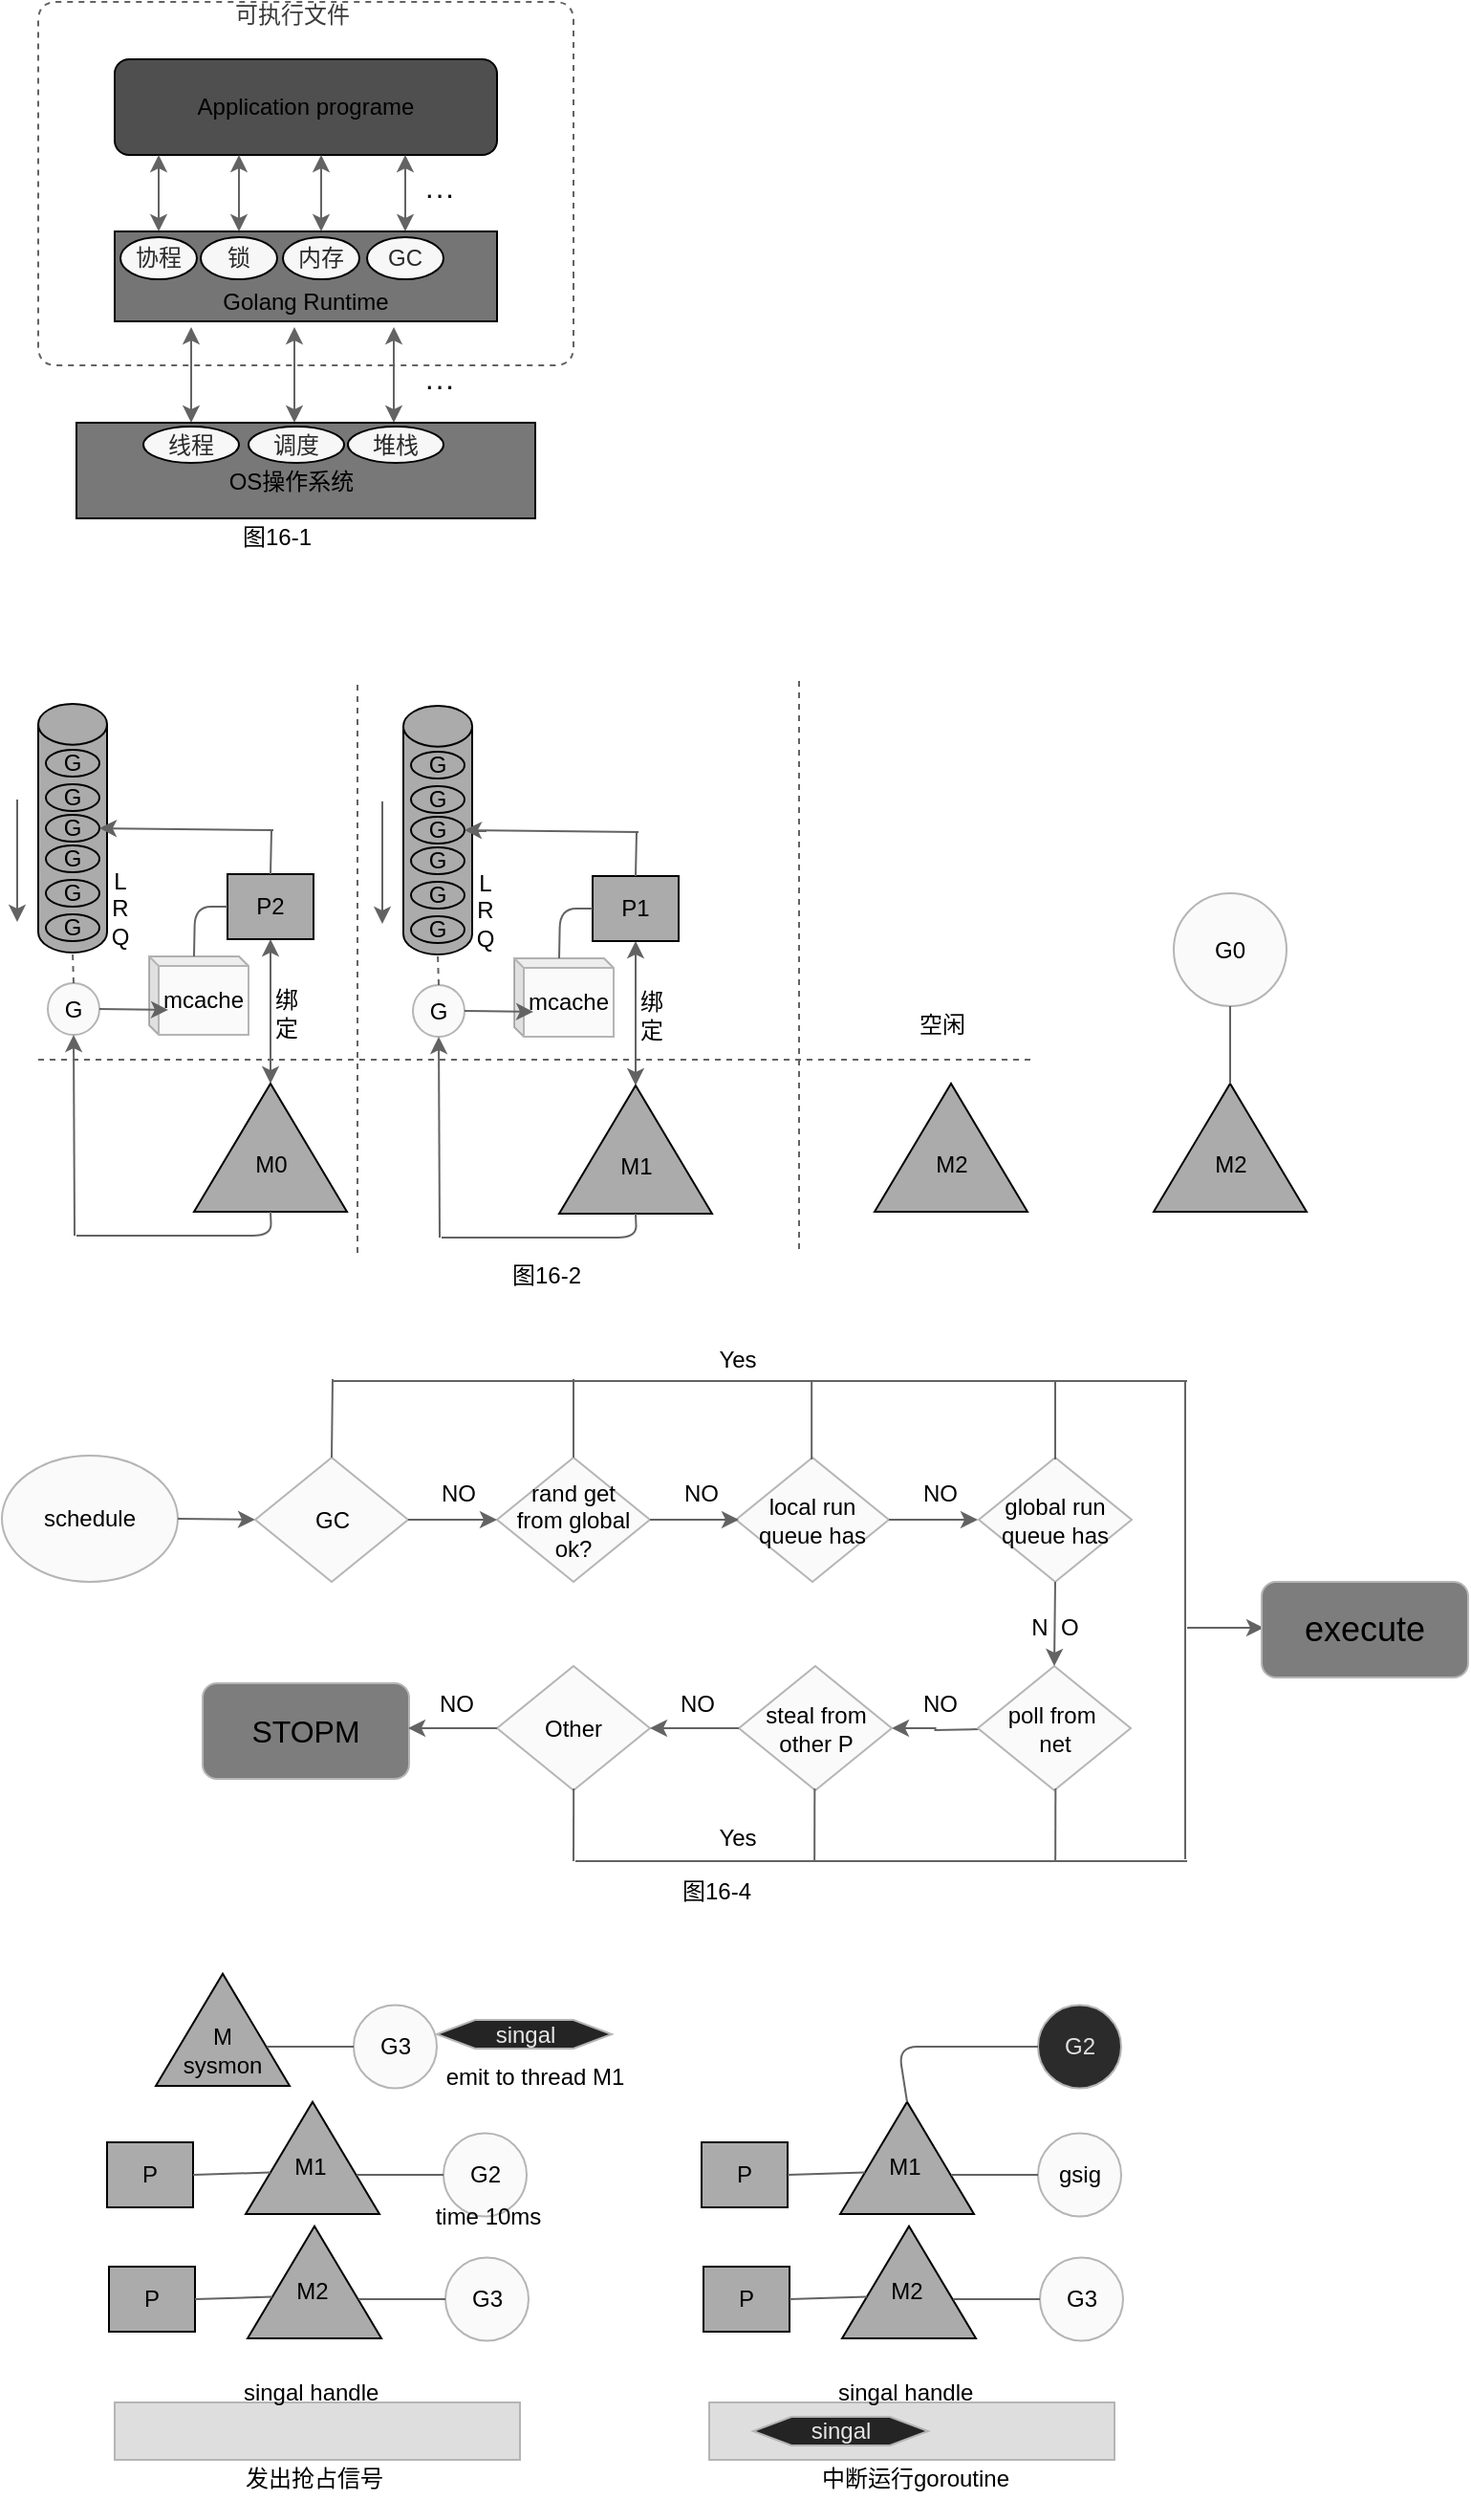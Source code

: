<mxfile>
    <diagram id="t6Q-FjoEMkA1XPzdJnsS" name="Page-1">
        <mxGraphModel dx="1145" dy="658" grid="1" gridSize="10" guides="1" tooltips="1" connect="1" arrows="1" fold="1" page="1" pageScale="1" pageWidth="827" pageHeight="1169" background="#ffffff" math="0" shadow="0">
            <root>
                <mxCell id="0"/>
                <mxCell id="1" parent="0"/>
                <mxCell id="3" value="Application programe" style="rounded=1;whiteSpace=wrap;html=1;fillColor=#4F4F4F;" vertex="1" parent="1">
                    <mxGeometry x="80" y="80" width="200" height="50" as="geometry"/>
                </mxCell>
                <mxCell id="5" value="" style="rounded=0;whiteSpace=wrap;html=1;fillColor=#757575;" vertex="1" parent="1">
                    <mxGeometry x="80" y="170" width="200" height="47" as="geometry"/>
                </mxCell>
                <mxCell id="6" value="" style="rounded=0;whiteSpace=wrap;html=1;fillColor=#787878;" vertex="1" parent="1">
                    <mxGeometry x="60" y="270" width="240" height="50" as="geometry"/>
                </mxCell>
                <mxCell id="7" value="OS操作系统" style="text;html=1;strokeColor=none;fillColor=none;align=center;verticalAlign=middle;whiteSpace=wrap;rounded=0;" vertex="1" parent="1">
                    <mxGeometry x="130" y="291" width="85" height="20" as="geometry"/>
                </mxCell>
                <mxCell id="9" value="" style="endArrow=classic;startArrow=classic;html=1;strokeColor=#636363;" edge="1" parent="1">
                    <mxGeometry width="50" height="50" relative="1" as="geometry">
                        <mxPoint x="103" y="170" as="sourcePoint"/>
                        <mxPoint x="103" y="130" as="targetPoint"/>
                    </mxGeometry>
                </mxCell>
                <mxCell id="10" value="" style="endArrow=none;dashed=1;html=1;strokeColor=#636363;" edge="1" parent="1">
                    <mxGeometry width="50" height="50" relative="1" as="geometry">
                        <mxPoint x="320" y="200" as="sourcePoint"/>
                        <mxPoint x="320" y="190" as="targetPoint"/>
                        <Array as="points">
                            <mxPoint x="320" y="50"/>
                            <mxPoint x="40" y="50"/>
                            <mxPoint x="40" y="240"/>
                            <mxPoint x="320" y="240"/>
                        </Array>
                    </mxGeometry>
                </mxCell>
                <mxCell id="11" value="" style="endArrow=classic;startArrow=classic;html=1;strokeColor=#636363;exitX=0.5;exitY=0;exitDx=0;exitDy=0;" edge="1" parent="1">
                    <mxGeometry width="50" height="50" relative="1" as="geometry">
                        <mxPoint x="120" y="270" as="sourcePoint"/>
                        <mxPoint x="120" y="220" as="targetPoint"/>
                    </mxGeometry>
                </mxCell>
                <mxCell id="14" value="&lt;font color=&quot;#3b3b3b&quot;&gt;可执行文件&lt;/font&gt;" style="text;html=1;strokeColor=none;fillColor=none;align=center;verticalAlign=middle;whiteSpace=wrap;rounded=0;" vertex="1" parent="1">
                    <mxGeometry x="132.5" y="50" width="80" height="13" as="geometry"/>
                </mxCell>
                <mxCell id="18" value="" style="endArrow=classic;startArrow=classic;html=1;strokeColor=#636363;exitX=0.5;exitY=0;exitDx=0;exitDy=0;" edge="1" parent="1">
                    <mxGeometry width="50" height="50" relative="1" as="geometry">
                        <mxPoint x="174" y="270" as="sourcePoint"/>
                        <mxPoint x="174" y="220" as="targetPoint"/>
                    </mxGeometry>
                </mxCell>
                <mxCell id="20" value="&lt;font color=&quot;#2b2b2b&quot;&gt;线程&lt;/font&gt;" style="ellipse;whiteSpace=wrap;html=1;fillColor=#F7F7F7;" vertex="1" parent="1">
                    <mxGeometry x="95" y="272" width="50" height="19" as="geometry"/>
                </mxCell>
                <mxCell id="21" value="&lt;font color=&quot;#2b2b2b&quot;&gt;调度&lt;/font&gt;" style="ellipse;whiteSpace=wrap;html=1;fillColor=#F7F7F7;" vertex="1" parent="1">
                    <mxGeometry x="150" y="272" width="50" height="19" as="geometry"/>
                </mxCell>
                <mxCell id="22" value="" style="endArrow=classic;startArrow=classic;html=1;strokeColor=#636363;exitX=0.5;exitY=0;exitDx=0;exitDy=0;" edge="1" parent="1">
                    <mxGeometry width="50" height="50" relative="1" as="geometry">
                        <mxPoint x="226" y="270" as="sourcePoint"/>
                        <mxPoint x="226" y="220" as="targetPoint"/>
                    </mxGeometry>
                </mxCell>
                <mxCell id="23" value="&lt;font color=&quot;#2b2b2b&quot;&gt;堆栈&lt;/font&gt;" style="ellipse;whiteSpace=wrap;html=1;fillColor=#F7F7F7;" vertex="1" parent="1">
                    <mxGeometry x="202" y="272" width="50" height="19" as="geometry"/>
                </mxCell>
                <mxCell id="24" value="&lt;font color=&quot;#121212&quot; style=&quot;font-size: 16px&quot;&gt;···&lt;/font&gt;" style="text;html=1;strokeColor=none;fillColor=none;align=center;verticalAlign=middle;whiteSpace=wrap;rounded=0;" vertex="1" parent="1">
                    <mxGeometry x="230" y="240" width="40" height="20" as="geometry"/>
                </mxCell>
                <mxCell id="26" value="Golang Runtime" style="text;html=1;strokeColor=none;fillColor=none;align=center;verticalAlign=middle;whiteSpace=wrap;rounded=0;" vertex="1" parent="1">
                    <mxGeometry x="125" y="197" width="110" height="20" as="geometry"/>
                </mxCell>
                <mxCell id="27" value="&lt;font color=&quot;#2b2b2b&quot;&gt;协程&lt;/font&gt;" style="ellipse;whiteSpace=wrap;html=1;fillColor=#F7F7F7;" vertex="1" parent="1">
                    <mxGeometry x="83" y="173" width="40" height="22" as="geometry"/>
                </mxCell>
                <mxCell id="28" value="" style="endArrow=classic;startArrow=classic;html=1;strokeColor=#636363;" edge="1" parent="1">
                    <mxGeometry width="50" height="50" relative="1" as="geometry">
                        <mxPoint x="145" y="170" as="sourcePoint"/>
                        <mxPoint x="145" y="130" as="targetPoint"/>
                    </mxGeometry>
                </mxCell>
                <mxCell id="29" value="&lt;font color=&quot;#2b2b2b&quot;&gt;锁&lt;/font&gt;" style="ellipse;whiteSpace=wrap;html=1;fillColor=#F7F7F7;" vertex="1" parent="1">
                    <mxGeometry x="125" y="173" width="40" height="22" as="geometry"/>
                </mxCell>
                <mxCell id="30" value="" style="endArrow=classic;startArrow=classic;html=1;strokeColor=#636363;" edge="1" parent="1">
                    <mxGeometry width="50" height="50" relative="1" as="geometry">
                        <mxPoint x="188" y="170" as="sourcePoint"/>
                        <mxPoint x="188" y="130" as="targetPoint"/>
                    </mxGeometry>
                </mxCell>
                <mxCell id="31" value="&lt;font color=&quot;#2b2b2b&quot;&gt;内存&lt;/font&gt;" style="ellipse;whiteSpace=wrap;html=1;fillColor=#F7F7F7;" vertex="1" parent="1">
                    <mxGeometry x="168" y="173" width="40" height="22" as="geometry"/>
                </mxCell>
                <mxCell id="32" value="" style="endArrow=classic;startArrow=classic;html=1;strokeColor=#636363;" edge="1" parent="1">
                    <mxGeometry width="50" height="50" relative="1" as="geometry">
                        <mxPoint x="232" y="170" as="sourcePoint"/>
                        <mxPoint x="232" y="130" as="targetPoint"/>
                    </mxGeometry>
                </mxCell>
                <mxCell id="33" value="&lt;font color=&quot;#2b2b2b&quot;&gt;GC&lt;/font&gt;" style="ellipse;whiteSpace=wrap;html=1;fillColor=#F7F7F7;" vertex="1" parent="1">
                    <mxGeometry x="212" y="173" width="40" height="22" as="geometry"/>
                </mxCell>
                <mxCell id="34" value="&lt;font color=&quot;#121212&quot; style=&quot;font-size: 16px&quot;&gt;···&lt;/font&gt;" style="text;html=1;strokeColor=none;fillColor=none;align=center;verticalAlign=middle;whiteSpace=wrap;rounded=0;" vertex="1" parent="1">
                    <mxGeometry x="230" y="140" width="40" height="20" as="geometry"/>
                </mxCell>
                <mxCell id="35" value="&lt;font color=&quot;#000000&quot;&gt;图16-1&lt;/font&gt;" style="text;html=1;strokeColor=none;fillColor=none;align=center;verticalAlign=middle;whiteSpace=wrap;rounded=0;" vertex="1" parent="1">
                    <mxGeometry x="145" y="320" width="40" height="20" as="geometry"/>
                </mxCell>
                <mxCell id="36" value="" style="triangle;whiteSpace=wrap;html=1;rotation=-90;fillColor=#ABABAB;" vertex="1" parent="1">
                    <mxGeometry x="128" y="609" width="67" height="80" as="geometry"/>
                </mxCell>
                <mxCell id="37" value="&lt;font color=&quot;#000000&quot;&gt;M0&lt;/font&gt;" style="text;html=1;strokeColor=none;fillColor=none;align=center;verticalAlign=middle;whiteSpace=wrap;rounded=0;" vertex="1" parent="1">
                    <mxGeometry x="141.5" y="648" width="40" height="20" as="geometry"/>
                </mxCell>
                <mxCell id="38" value="" style="endArrow=none;dashed=1;html=1;strokeColor=#636363;" edge="1" parent="1">
                    <mxGeometry width="50" height="50" relative="1" as="geometry">
                        <mxPoint x="40" y="603" as="sourcePoint"/>
                        <mxPoint x="559" y="603" as="targetPoint"/>
                    </mxGeometry>
                </mxCell>
                <mxCell id="39" value="&lt;font color=&quot;#000000&quot;&gt;P2&lt;/font&gt;" style="rounded=0;whiteSpace=wrap;html=1;fillColor=#ABABAB;" vertex="1" parent="1">
                    <mxGeometry x="139" y="506" width="45" height="34" as="geometry"/>
                </mxCell>
                <mxCell id="40" value="" style="shape=cylinder3;whiteSpace=wrap;html=1;boundedLbl=1;backgroundOutline=1;size=10.667;fillColor=#ABABAB;" vertex="1" parent="1">
                    <mxGeometry x="40" y="417" width="36" height="130" as="geometry"/>
                </mxCell>
                <mxCell id="41" value="&lt;font color=&quot;#000000&quot;&gt;L&lt;br&gt;R&lt;br&gt;Q&lt;/font&gt;" style="text;html=1;strokeColor=none;fillColor=none;align=center;verticalAlign=middle;whiteSpace=wrap;rounded=0;" vertex="1" parent="1">
                    <mxGeometry x="71" y="503" width="24" height="41" as="geometry"/>
                </mxCell>
                <mxCell id="42" value="&lt;font color=&quot;#000000&quot;&gt;G&lt;/font&gt;" style="ellipse;whiteSpace=wrap;html=1;fillColor=#ABABAB;" vertex="1" parent="1">
                    <mxGeometry x="44" y="459" width="28" height="14" as="geometry"/>
                </mxCell>
                <mxCell id="43" value="&lt;font color=&quot;#000000&quot;&gt;G&lt;/font&gt;" style="ellipse;whiteSpace=wrap;html=1;fillColor=#ABABAB;" vertex="1" parent="1">
                    <mxGeometry x="44" y="441" width="28" height="14" as="geometry"/>
                </mxCell>
                <mxCell id="45" value="&lt;font color=&quot;#000000&quot;&gt;G&lt;/font&gt;" style="ellipse;whiteSpace=wrap;html=1;fillColor=#ABABAB;" vertex="1" parent="1">
                    <mxGeometry x="44" y="475" width="28" height="14" as="geometry"/>
                </mxCell>
                <mxCell id="46" value="&lt;font color=&quot;#000000&quot;&gt;G&lt;/font&gt;" style="ellipse;whiteSpace=wrap;html=1;fillColor=#ABABAB;" vertex="1" parent="1">
                    <mxGeometry x="44" y="491" width="28" height="14" as="geometry"/>
                </mxCell>
                <mxCell id="47" value="&lt;font color=&quot;#000000&quot;&gt;G&lt;/font&gt;" style="ellipse;whiteSpace=wrap;html=1;fillColor=#ABABAB;" vertex="1" parent="1">
                    <mxGeometry x="44" y="509" width="28" height="14" as="geometry"/>
                </mxCell>
                <mxCell id="48" value="&lt;font color=&quot;#000000&quot;&gt;G&lt;/font&gt;" style="ellipse;whiteSpace=wrap;html=1;fillColor=#ABABAB;" vertex="1" parent="1">
                    <mxGeometry x="44" y="527" width="28" height="14" as="geometry"/>
                </mxCell>
                <mxCell id="50" value="" style="endArrow=classic;startArrow=classic;html=1;strokeColor=#636363;exitX=1;exitY=0.5;exitDx=0;exitDy=0;entryX=0.5;entryY=1;entryDx=0;entryDy=0;" edge="1" parent="1" source="36" target="39">
                    <mxGeometry width="50" height="50" relative="1" as="geometry">
                        <mxPoint x="415" y="517" as="sourcePoint"/>
                        <mxPoint x="465" y="467" as="targetPoint"/>
                    </mxGeometry>
                </mxCell>
                <mxCell id="51" value="&lt;font color=&quot;#000000&quot;&gt;绑&lt;br&gt;定&lt;/font&gt;" style="text;html=1;strokeColor=none;fillColor=none;align=center;verticalAlign=middle;whiteSpace=wrap;rounded=0;" vertex="1" parent="1">
                    <mxGeometry x="150" y="558" width="40" height="41" as="geometry"/>
                </mxCell>
                <mxCell id="54" value="" style="endArrow=none;html=1;strokeColor=#636363;exitX=0.5;exitY=0;exitDx=0;exitDy=0;" edge="1" parent="1" source="39">
                    <mxGeometry width="50" height="50" relative="1" as="geometry">
                        <mxPoint x="415" y="524" as="sourcePoint"/>
                        <mxPoint x="162" y="483" as="targetPoint"/>
                    </mxGeometry>
                </mxCell>
                <mxCell id="55" value="" style="endArrow=classic;html=1;strokeColor=#636363;" edge="1" parent="1">
                    <mxGeometry width="50" height="50" relative="1" as="geometry">
                        <mxPoint x="163" y="483" as="sourcePoint"/>
                        <mxPoint x="72" y="482" as="targetPoint"/>
                    </mxGeometry>
                </mxCell>
                <mxCell id="56" value="&lt;font color=&quot;#000000&quot;&gt;G&lt;/font&gt;" style="ellipse;whiteSpace=wrap;html=1;aspect=fixed;fillColor=#FAFAFA;strokeColor=#B5B5B5;" vertex="1" parent="1">
                    <mxGeometry x="45" y="563" width="27" height="27" as="geometry"/>
                </mxCell>
                <mxCell id="58" value="" style="endArrow=none;html=1;strokeColor=#636363;exitX=0;exitY=0.5;exitDx=0;exitDy=0;" edge="1" parent="1" source="36">
                    <mxGeometry width="50" height="50" relative="1" as="geometry">
                        <mxPoint x="415" y="524" as="sourcePoint"/>
                        <mxPoint x="60" y="695" as="targetPoint"/>
                        <Array as="points">
                            <mxPoint x="162" y="695"/>
                        </Array>
                    </mxGeometry>
                </mxCell>
                <mxCell id="59" value="" style="endArrow=classic;html=1;strokeColor=#636363;entryX=0.5;entryY=1;entryDx=0;entryDy=0;" edge="1" parent="1" target="56">
                    <mxGeometry width="50" height="50" relative="1" as="geometry">
                        <mxPoint x="59" y="695" as="sourcePoint"/>
                        <mxPoint x="421" y="474" as="targetPoint"/>
                    </mxGeometry>
                </mxCell>
                <mxCell id="60" value="" style="endArrow=classic;html=1;strokeColor=#636363;" edge="1" parent="1">
                    <mxGeometry width="50" height="50" relative="1" as="geometry">
                        <mxPoint x="29" y="467" as="sourcePoint"/>
                        <mxPoint x="29" y="531" as="targetPoint"/>
                    </mxGeometry>
                </mxCell>
                <mxCell id="63" value="" style="endArrow=none;dashed=1;html=1;strokeColor=#636363;exitX=0.5;exitY=0;exitDx=0;exitDy=0;entryX=0.5;entryY=1;entryDx=0;entryDy=0;entryPerimeter=0;" edge="1" parent="1" source="56" target="40">
                    <mxGeometry width="50" height="50" relative="1" as="geometry">
                        <mxPoint x="371" y="524" as="sourcePoint"/>
                        <mxPoint x="421" y="474" as="targetPoint"/>
                    </mxGeometry>
                </mxCell>
                <mxCell id="64" value="&lt;font color=&quot;#000000&quot;&gt;mcache&lt;/font&gt;" style="shape=cube;whiteSpace=wrap;html=1;boundedLbl=1;backgroundOutline=1;darkOpacity=0.05;darkOpacity2=0.1;strokeColor=#B5B5B5;fillColor=#FAFAFA;size=5;" vertex="1" parent="1">
                    <mxGeometry x="98" y="549" width="52" height="41" as="geometry"/>
                </mxCell>
                <mxCell id="65" value="" style="endArrow=none;html=1;strokeColor=#636363;exitX=0;exitY=0.5;exitDx=0;exitDy=0;entryX=0;entryY=0;entryDx=23.5;entryDy=0;entryPerimeter=0;" edge="1" parent="1" source="39" target="64">
                    <mxGeometry width="50" height="50" relative="1" as="geometry">
                        <mxPoint x="370" y="524" as="sourcePoint"/>
                        <mxPoint x="420" y="474" as="targetPoint"/>
                        <Array as="points">
                            <mxPoint x="122" y="523"/>
                        </Array>
                    </mxGeometry>
                </mxCell>
                <mxCell id="66" value="" style="endArrow=classic;html=1;strokeColor=#636363;exitX=1;exitY=0.5;exitDx=0;exitDy=0;" edge="1" parent="1" source="56">
                    <mxGeometry width="50" height="50" relative="1" as="geometry">
                        <mxPoint x="370" y="524" as="sourcePoint"/>
                        <mxPoint x="108" y="577" as="targetPoint"/>
                    </mxGeometry>
                </mxCell>
                <mxCell id="91" value="" style="triangle;whiteSpace=wrap;html=1;rotation=-90;fillColor=#ABABAB;" vertex="1" parent="1">
                    <mxGeometry x="319" y="610" width="67" height="80" as="geometry"/>
                </mxCell>
                <mxCell id="92" value="&lt;font color=&quot;#000000&quot;&gt;M1&lt;/font&gt;" style="text;html=1;strokeColor=none;fillColor=none;align=center;verticalAlign=middle;whiteSpace=wrap;rounded=0;" vertex="1" parent="1">
                    <mxGeometry x="332.5" y="649" width="40" height="20" as="geometry"/>
                </mxCell>
                <mxCell id="93" value="&lt;font color=&quot;#000000&quot;&gt;P1&lt;/font&gt;" style="rounded=0;whiteSpace=wrap;html=1;fillColor=#ABABAB;" vertex="1" parent="1">
                    <mxGeometry x="330" y="507" width="45" height="34" as="geometry"/>
                </mxCell>
                <mxCell id="94" value="" style="shape=cylinder3;whiteSpace=wrap;html=1;boundedLbl=1;backgroundOutline=1;size=10.667;fillColor=#ABABAB;" vertex="1" parent="1">
                    <mxGeometry x="231" y="418" width="36" height="130" as="geometry"/>
                </mxCell>
                <mxCell id="95" value="&lt;font color=&quot;#000000&quot;&gt;L&lt;br&gt;R&lt;br&gt;Q&lt;/font&gt;" style="text;html=1;strokeColor=none;fillColor=none;align=center;verticalAlign=middle;whiteSpace=wrap;rounded=0;" vertex="1" parent="1">
                    <mxGeometry x="262" y="504" width="24" height="41" as="geometry"/>
                </mxCell>
                <mxCell id="96" value="&lt;font color=&quot;#000000&quot;&gt;G&lt;/font&gt;" style="ellipse;whiteSpace=wrap;html=1;fillColor=#ABABAB;" vertex="1" parent="1">
                    <mxGeometry x="235" y="460" width="28" height="14" as="geometry"/>
                </mxCell>
                <mxCell id="97" value="&lt;font color=&quot;#000000&quot;&gt;G&lt;/font&gt;" style="ellipse;whiteSpace=wrap;html=1;fillColor=#ABABAB;" vertex="1" parent="1">
                    <mxGeometry x="235" y="442" width="28" height="14" as="geometry"/>
                </mxCell>
                <mxCell id="98" value="&lt;font color=&quot;#000000&quot;&gt;G&lt;/font&gt;" style="ellipse;whiteSpace=wrap;html=1;fillColor=#ABABAB;" vertex="1" parent="1">
                    <mxGeometry x="235" y="476" width="28" height="14" as="geometry"/>
                </mxCell>
                <mxCell id="99" value="&lt;font color=&quot;#000000&quot;&gt;G&lt;/font&gt;" style="ellipse;whiteSpace=wrap;html=1;fillColor=#ABABAB;" vertex="1" parent="1">
                    <mxGeometry x="235" y="492" width="28" height="14" as="geometry"/>
                </mxCell>
                <mxCell id="100" value="&lt;font color=&quot;#000000&quot;&gt;G&lt;/font&gt;" style="ellipse;whiteSpace=wrap;html=1;fillColor=#ABABAB;" vertex="1" parent="1">
                    <mxGeometry x="235" y="510" width="28" height="14" as="geometry"/>
                </mxCell>
                <mxCell id="101" value="&lt;font color=&quot;#000000&quot;&gt;G&lt;/font&gt;" style="ellipse;whiteSpace=wrap;html=1;fillColor=#ABABAB;" vertex="1" parent="1">
                    <mxGeometry x="235" y="528" width="28" height="14" as="geometry"/>
                </mxCell>
                <mxCell id="102" value="" style="endArrow=classic;startArrow=classic;html=1;strokeColor=#636363;exitX=1;exitY=0.5;exitDx=0;exitDy=0;entryX=0.5;entryY=1;entryDx=0;entryDy=0;" edge="1" parent="1" source="91" target="93">
                    <mxGeometry width="50" height="50" relative="1" as="geometry">
                        <mxPoint x="606" y="518" as="sourcePoint"/>
                        <mxPoint x="656" y="468" as="targetPoint"/>
                    </mxGeometry>
                </mxCell>
                <mxCell id="103" value="&lt;font color=&quot;#000000&quot;&gt;绑&lt;br&gt;定&lt;/font&gt;" style="text;html=1;strokeColor=none;fillColor=none;align=center;verticalAlign=middle;whiteSpace=wrap;rounded=0;" vertex="1" parent="1">
                    <mxGeometry x="341" y="559" width="40" height="41" as="geometry"/>
                </mxCell>
                <mxCell id="104" value="" style="endArrow=none;html=1;strokeColor=#636363;exitX=0.5;exitY=0;exitDx=0;exitDy=0;" edge="1" parent="1" source="93">
                    <mxGeometry width="50" height="50" relative="1" as="geometry">
                        <mxPoint x="606" y="525" as="sourcePoint"/>
                        <mxPoint x="353" y="484" as="targetPoint"/>
                    </mxGeometry>
                </mxCell>
                <mxCell id="105" value="" style="endArrow=classic;html=1;strokeColor=#636363;" edge="1" parent="1">
                    <mxGeometry width="50" height="50" relative="1" as="geometry">
                        <mxPoint x="354" y="484" as="sourcePoint"/>
                        <mxPoint x="263" y="483" as="targetPoint"/>
                    </mxGeometry>
                </mxCell>
                <mxCell id="106" value="&lt;font color=&quot;#000000&quot;&gt;G&lt;/font&gt;" style="ellipse;whiteSpace=wrap;html=1;aspect=fixed;fillColor=#FAFAFA;strokeColor=#B5B5B5;" vertex="1" parent="1">
                    <mxGeometry x="236" y="564" width="27" height="27" as="geometry"/>
                </mxCell>
                <mxCell id="107" value="" style="endArrow=none;html=1;strokeColor=#636363;exitX=0;exitY=0.5;exitDx=0;exitDy=0;" edge="1" parent="1" source="91">
                    <mxGeometry width="50" height="50" relative="1" as="geometry">
                        <mxPoint x="606" y="525" as="sourcePoint"/>
                        <mxPoint x="251" y="696" as="targetPoint"/>
                        <Array as="points">
                            <mxPoint x="353" y="696"/>
                        </Array>
                    </mxGeometry>
                </mxCell>
                <mxCell id="108" value="" style="endArrow=classic;html=1;strokeColor=#636363;entryX=0.5;entryY=1;entryDx=0;entryDy=0;" edge="1" parent="1" target="106">
                    <mxGeometry width="50" height="50" relative="1" as="geometry">
                        <mxPoint x="250" y="696" as="sourcePoint"/>
                        <mxPoint x="612" y="475" as="targetPoint"/>
                    </mxGeometry>
                </mxCell>
                <mxCell id="109" value="" style="endArrow=classic;html=1;strokeColor=#636363;" edge="1" parent="1">
                    <mxGeometry width="50" height="50" relative="1" as="geometry">
                        <mxPoint x="220" y="468" as="sourcePoint"/>
                        <mxPoint x="220" y="532" as="targetPoint"/>
                    </mxGeometry>
                </mxCell>
                <mxCell id="110" value="" style="endArrow=none;dashed=1;html=1;strokeColor=#636363;exitX=0.5;exitY=0;exitDx=0;exitDy=0;entryX=0.5;entryY=1;entryDx=0;entryDy=0;entryPerimeter=0;" edge="1" parent="1" source="106" target="94">
                    <mxGeometry width="50" height="50" relative="1" as="geometry">
                        <mxPoint x="562" y="525" as="sourcePoint"/>
                        <mxPoint x="612" y="475" as="targetPoint"/>
                    </mxGeometry>
                </mxCell>
                <mxCell id="111" value="&lt;font color=&quot;#000000&quot;&gt;mcache&lt;/font&gt;" style="shape=cube;whiteSpace=wrap;html=1;boundedLbl=1;backgroundOutline=1;darkOpacity=0.05;darkOpacity2=0.1;strokeColor=#B5B5B5;fillColor=#FAFAFA;size=5;" vertex="1" parent="1">
                    <mxGeometry x="289" y="550" width="52" height="41" as="geometry"/>
                </mxCell>
                <mxCell id="112" value="" style="endArrow=none;html=1;strokeColor=#636363;exitX=0;exitY=0.5;exitDx=0;exitDy=0;entryX=0;entryY=0;entryDx=23.5;entryDy=0;entryPerimeter=0;" edge="1" parent="1" source="93" target="111">
                    <mxGeometry width="50" height="50" relative="1" as="geometry">
                        <mxPoint x="561" y="525" as="sourcePoint"/>
                        <mxPoint x="611" y="475" as="targetPoint"/>
                        <Array as="points">
                            <mxPoint x="313" y="524"/>
                        </Array>
                    </mxGeometry>
                </mxCell>
                <mxCell id="113" value="" style="endArrow=classic;html=1;strokeColor=#636363;exitX=1;exitY=0.5;exitDx=0;exitDy=0;" edge="1" parent="1" source="106">
                    <mxGeometry width="50" height="50" relative="1" as="geometry">
                        <mxPoint x="561" y="525" as="sourcePoint"/>
                        <mxPoint x="299" y="578" as="targetPoint"/>
                    </mxGeometry>
                </mxCell>
                <mxCell id="115" value="" style="endArrow=none;dashed=1;html=1;strokeColor=#636363;" edge="1" parent="1">
                    <mxGeometry width="50" height="50" relative="1" as="geometry">
                        <mxPoint x="207" y="704" as="sourcePoint"/>
                        <mxPoint x="207" y="406" as="targetPoint"/>
                    </mxGeometry>
                </mxCell>
                <mxCell id="117" value="" style="triangle;whiteSpace=wrap;html=1;rotation=-90;fillColor=#ABABAB;" vertex="1" parent="1">
                    <mxGeometry x="484" y="609" width="67" height="80" as="geometry"/>
                </mxCell>
                <mxCell id="118" value="&lt;font color=&quot;#000000&quot;&gt;M2&lt;/font&gt;" style="text;html=1;strokeColor=none;fillColor=none;align=center;verticalAlign=middle;whiteSpace=wrap;rounded=0;" vertex="1" parent="1">
                    <mxGeometry x="497.5" y="648" width="40" height="20" as="geometry"/>
                </mxCell>
                <mxCell id="119" value="&lt;font color=&quot;#000000&quot;&gt;空闲&lt;/font&gt;" style="text;html=1;strokeColor=none;fillColor=none;align=center;verticalAlign=middle;whiteSpace=wrap;rounded=0;" vertex="1" parent="1">
                    <mxGeometry x="493" y="575" width="40" height="20" as="geometry"/>
                </mxCell>
                <mxCell id="120" value="&lt;font color=&quot;#000000&quot;&gt;图16-2&lt;/font&gt;" style="text;html=1;strokeColor=none;fillColor=none;align=center;verticalAlign=middle;whiteSpace=wrap;rounded=0;" vertex="1" parent="1">
                    <mxGeometry x="286" y="706" width="40" height="20" as="geometry"/>
                </mxCell>
                <mxCell id="121" value="" style="endArrow=none;dashed=1;html=1;strokeColor=#636363;" edge="1" parent="1">
                    <mxGeometry width="50" height="50" relative="1" as="geometry">
                        <mxPoint x="438" y="702" as="sourcePoint"/>
                        <mxPoint x="438" y="404" as="targetPoint"/>
                    </mxGeometry>
                </mxCell>
                <mxCell id="122" value="&lt;font color=&quot;#000000&quot;&gt;schedule&lt;/font&gt;" style="ellipse;whiteSpace=wrap;html=1;strokeColor=#B5B5B5;fillColor=#FAFAFA;" vertex="1" parent="1">
                    <mxGeometry x="21" y="810" width="92" height="66" as="geometry"/>
                </mxCell>
                <mxCell id="123" value="" style="endArrow=classic;html=1;strokeColor=#636363;exitX=1;exitY=0.5;exitDx=0;exitDy=0;entryX=0;entryY=0.5;entryDx=0;entryDy=0;" edge="1" parent="1" source="122" target="124">
                    <mxGeometry width="50" height="50" relative="1" as="geometry">
                        <mxPoint x="331" y="774" as="sourcePoint"/>
                        <mxPoint x="381" y="724" as="targetPoint"/>
                    </mxGeometry>
                </mxCell>
                <mxCell id="124" value="&lt;font color=&quot;#000000&quot;&gt;GC&lt;/font&gt;" style="rhombus;whiteSpace=wrap;html=1;strokeColor=#B5B5B5;fillColor=#FAFAFA;" vertex="1" parent="1">
                    <mxGeometry x="153.5" y="811" width="80" height="65" as="geometry"/>
                </mxCell>
                <mxCell id="125" value="&lt;font color=&quot;#000000&quot;&gt;rand get&lt;br&gt;from global&lt;br&gt;ok?&lt;br&gt;&lt;/font&gt;" style="rhombus;whiteSpace=wrap;html=1;strokeColor=#B5B5B5;fillColor=#FAFAFA;" vertex="1" parent="1">
                    <mxGeometry x="280" y="811" width="80" height="65" as="geometry"/>
                </mxCell>
                <mxCell id="126" value="" style="endArrow=classic;html=1;strokeColor=#636363;exitX=1;exitY=0.5;exitDx=0;exitDy=0;" edge="1" parent="1" source="124" target="125">
                    <mxGeometry width="50" height="50" relative="1" as="geometry">
                        <mxPoint x="331" y="774" as="sourcePoint"/>
                        <mxPoint x="381" y="724" as="targetPoint"/>
                    </mxGeometry>
                </mxCell>
                <mxCell id="128" value="&lt;font color=&quot;#000000&quot;&gt;NO&lt;/font&gt;" style="text;html=1;strokeColor=none;fillColor=none;align=center;verticalAlign=middle;whiteSpace=wrap;rounded=0;" vertex="1" parent="1">
                    <mxGeometry x="240" y="820" width="40" height="20" as="geometry"/>
                </mxCell>
                <mxCell id="129" value="&lt;font color=&quot;#000000&quot;&gt;local run queue has&lt;br&gt;&lt;/font&gt;" style="rhombus;whiteSpace=wrap;html=1;strokeColor=#B5B5B5;fillColor=#FAFAFA;" vertex="1" parent="1">
                    <mxGeometry x="405" y="811" width="80" height="65" as="geometry"/>
                </mxCell>
                <mxCell id="130" value="" style="endArrow=classic;html=1;strokeColor=#636363;exitX=1;exitY=0.5;exitDx=0;exitDy=0;" edge="1" parent="1">
                    <mxGeometry width="50" height="50" relative="1" as="geometry">
                        <mxPoint x="360" y="843.5" as="sourcePoint"/>
                        <mxPoint x="406.5" y="843.5" as="targetPoint"/>
                    </mxGeometry>
                </mxCell>
                <mxCell id="131" value="&lt;font color=&quot;#000000&quot;&gt;NO&lt;/font&gt;" style="text;html=1;strokeColor=none;fillColor=none;align=center;verticalAlign=middle;whiteSpace=wrap;rounded=0;" vertex="1" parent="1">
                    <mxGeometry x="366.5" y="820" width="40" height="20" as="geometry"/>
                </mxCell>
                <mxCell id="132" value="&lt;font color=&quot;#000000&quot;&gt;global run&lt;br&gt;queue has&lt;br&gt;&lt;/font&gt;" style="rhombus;whiteSpace=wrap;html=1;strokeColor=#B5B5B5;fillColor=#FAFAFA;" vertex="1" parent="1">
                    <mxGeometry x="532" y="811" width="80" height="65" as="geometry"/>
                </mxCell>
                <mxCell id="133" value="" style="endArrow=classic;html=1;strokeColor=#636363;exitX=1;exitY=0.5;exitDx=0;exitDy=0;" edge="1" parent="1">
                    <mxGeometry width="50" height="50" relative="1" as="geometry">
                        <mxPoint x="485" y="843.5" as="sourcePoint"/>
                        <mxPoint x="531.5" y="843.5" as="targetPoint"/>
                    </mxGeometry>
                </mxCell>
                <mxCell id="134" value="&lt;font color=&quot;#000000&quot;&gt;NO&lt;/font&gt;" style="text;html=1;strokeColor=none;fillColor=none;align=center;verticalAlign=middle;whiteSpace=wrap;rounded=0;" vertex="1" parent="1">
                    <mxGeometry x="491.5" y="820" width="40" height="20" as="geometry"/>
                </mxCell>
                <mxCell id="139" value="" style="edgeStyle=orthogonalEdgeStyle;rounded=0;orthogonalLoop=1;jettySize=auto;html=1;strokeColor=#636363;" edge="1" parent="1" target="137">
                    <mxGeometry relative="1" as="geometry">
                        <mxPoint x="532" y="953" as="sourcePoint"/>
                    </mxGeometry>
                </mxCell>
                <mxCell id="135" value="&lt;font color=&quot;#000000&quot;&gt;poll from&amp;nbsp;&lt;br&gt;net&lt;br&gt;&lt;/font&gt;" style="rhombus;whiteSpace=wrap;html=1;strokeColor=#B5B5B5;fillColor=#FAFAFA;" vertex="1" parent="1">
                    <mxGeometry x="531.5" y="920" width="80" height="65" as="geometry"/>
                </mxCell>
                <mxCell id="136" value="" style="endArrow=classic;html=1;strokeColor=#636363;exitX=0.5;exitY=1;exitDx=0;exitDy=0;entryX=0.5;entryY=0;entryDx=0;entryDy=0;" edge="1" parent="1" source="132" target="135">
                    <mxGeometry width="50" height="50" relative="1" as="geometry">
                        <mxPoint x="331" y="770" as="sourcePoint"/>
                        <mxPoint x="381" y="720" as="targetPoint"/>
                    </mxGeometry>
                </mxCell>
                <mxCell id="137" value="&lt;font color=&quot;#000000&quot;&gt;steal from&lt;br&gt;other P&lt;br&gt;&lt;/font&gt;" style="rhombus;whiteSpace=wrap;html=1;strokeColor=#B5B5B5;fillColor=#FAFAFA;" vertex="1" parent="1">
                    <mxGeometry x="406.5" y="920" width="80" height="65" as="geometry"/>
                </mxCell>
                <mxCell id="140" value="&lt;font color=&quot;#000000&quot;&gt;N&amp;nbsp; O&lt;/font&gt;" style="text;html=1;strokeColor=none;fillColor=none;align=center;verticalAlign=middle;whiteSpace=wrap;rounded=0;" vertex="1" parent="1">
                    <mxGeometry x="551.5" y="890" width="40" height="20" as="geometry"/>
                </mxCell>
                <mxCell id="141" value="&lt;font color=&quot;#000000&quot;&gt;NO&lt;/font&gt;" style="text;html=1;strokeColor=none;fillColor=none;align=center;verticalAlign=middle;whiteSpace=wrap;rounded=0;" vertex="1" parent="1">
                    <mxGeometry x="491.5" y="930" width="40" height="20" as="geometry"/>
                </mxCell>
                <mxCell id="142" value="&lt;font color=&quot;#000000&quot;&gt;Other&lt;br&gt;&lt;/font&gt;" style="rhombus;whiteSpace=wrap;html=1;strokeColor=#B5B5B5;fillColor=#FAFAFA;" vertex="1" parent="1">
                    <mxGeometry x="280" y="920" width="80" height="65" as="geometry"/>
                </mxCell>
                <mxCell id="149" value="" style="endArrow=classic;html=1;strokeColor=#636363;exitX=0;exitY=0.5;exitDx=0;exitDy=0;entryX=1;entryY=0.5;entryDx=0;entryDy=0;" edge="1" parent="1" source="137" target="142">
                    <mxGeometry width="50" height="50" relative="1" as="geometry">
                        <mxPoint x="331" y="770" as="sourcePoint"/>
                        <mxPoint x="381" y="720" as="targetPoint"/>
                    </mxGeometry>
                </mxCell>
                <mxCell id="150" value="&lt;font color=&quot;#000000&quot;&gt;NO&lt;/font&gt;" style="text;html=1;strokeColor=none;fillColor=none;align=center;verticalAlign=middle;whiteSpace=wrap;rounded=0;" vertex="1" parent="1">
                    <mxGeometry x="365" y="930" width="40" height="20" as="geometry"/>
                </mxCell>
                <mxCell id="151" value="&lt;font style=&quot;font-size: 16px&quot;&gt;STOPM&lt;/font&gt;" style="rounded=1;whiteSpace=wrap;html=1;strokeColor=#B5B5B5;fillColor=#7D7D7D;" vertex="1" parent="1">
                    <mxGeometry x="126" y="929" width="108" height="50" as="geometry"/>
                </mxCell>
                <mxCell id="152" value="" style="endArrow=classic;html=1;strokeColor=#636363;exitX=0;exitY=0.5;exitDx=0;exitDy=0;entryX=1;entryY=0.5;entryDx=0;entryDy=0;" edge="1" parent="1">
                    <mxGeometry width="50" height="50" relative="1" as="geometry">
                        <mxPoint x="280" y="952.5" as="sourcePoint"/>
                        <mxPoint x="233.5" y="952.5" as="targetPoint"/>
                    </mxGeometry>
                </mxCell>
                <mxCell id="153" value="&lt;font color=&quot;#000000&quot;&gt;NO&lt;/font&gt;" style="text;html=1;strokeColor=none;fillColor=none;align=center;verticalAlign=middle;whiteSpace=wrap;rounded=0;" vertex="1" parent="1">
                    <mxGeometry x="238.5" y="930" width="40" height="20" as="geometry"/>
                </mxCell>
                <mxCell id="155" value="" style="endArrow=none;html=1;strokeColor=#636363;exitX=0.5;exitY=0;exitDx=0;exitDy=0;" edge="1" parent="1" source="124">
                    <mxGeometry width="50" height="50" relative="1" as="geometry">
                        <mxPoint x="331" y="770" as="sourcePoint"/>
                        <mxPoint x="194" y="770" as="targetPoint"/>
                    </mxGeometry>
                </mxCell>
                <mxCell id="156" value="" style="endArrow=none;html=1;strokeColor=#636363;" edge="1" parent="1">
                    <mxGeometry width="50" height="50" relative="1" as="geometry">
                        <mxPoint x="194" y="771" as="sourcePoint"/>
                        <mxPoint x="641" y="771" as="targetPoint"/>
                    </mxGeometry>
                </mxCell>
                <mxCell id="158" value="" style="endArrow=none;html=1;strokeColor=#636363;" edge="1" parent="1">
                    <mxGeometry width="50" height="50" relative="1" as="geometry">
                        <mxPoint x="320" y="1022" as="sourcePoint"/>
                        <mxPoint x="320.08" y="984" as="targetPoint"/>
                    </mxGeometry>
                </mxCell>
                <mxCell id="159" value="" style="endArrow=none;html=1;strokeColor=#636363;" edge="1" parent="1">
                    <mxGeometry width="50" height="50" relative="1" as="geometry">
                        <mxPoint x="321" y="1022" as="sourcePoint"/>
                        <mxPoint x="641" y="1022" as="targetPoint"/>
                    </mxGeometry>
                </mxCell>
                <mxCell id="160" value="" style="endArrow=none;html=1;strokeColor=#636363;" edge="1" parent="1">
                    <mxGeometry width="50" height="50" relative="1" as="geometry">
                        <mxPoint x="446.08" y="1022" as="sourcePoint"/>
                        <mxPoint x="446.16" y="984" as="targetPoint"/>
                    </mxGeometry>
                </mxCell>
                <mxCell id="161" value="" style="endArrow=none;html=1;strokeColor=#636363;" edge="1" parent="1">
                    <mxGeometry width="50" height="50" relative="1" as="geometry">
                        <mxPoint x="572.08" y="1022" as="sourcePoint"/>
                        <mxPoint x="572.16" y="984" as="targetPoint"/>
                    </mxGeometry>
                </mxCell>
                <mxCell id="162" value="" style="endArrow=none;html=1;strokeColor=#636363;" edge="1" parent="1">
                    <mxGeometry width="50" height="50" relative="1" as="geometry">
                        <mxPoint x="640" y="771" as="sourcePoint"/>
                        <mxPoint x="640" y="1021" as="targetPoint"/>
                    </mxGeometry>
                </mxCell>
                <mxCell id="163" value="" style="endArrow=classic;html=1;strokeColor=#636363;" edge="1" parent="1">
                    <mxGeometry width="50" height="50" relative="1" as="geometry">
                        <mxPoint x="641" y="900" as="sourcePoint"/>
                        <mxPoint x="681" y="900" as="targetPoint"/>
                    </mxGeometry>
                </mxCell>
                <mxCell id="164" value="&lt;font style=&quot;font-size: 18px&quot;&gt;execute&lt;/font&gt;" style="rounded=1;whiteSpace=wrap;html=1;strokeColor=#B5B5B5;fillColor=#7D7D7D;" vertex="1" parent="1">
                    <mxGeometry x="680" y="876" width="108" height="50" as="geometry"/>
                </mxCell>
                <mxCell id="165" value="&lt;font color=&quot;#000000&quot;&gt;Yes&lt;/font&gt;" style="text;html=1;strokeColor=none;fillColor=none;align=center;verticalAlign=middle;whiteSpace=wrap;rounded=0;" vertex="1" parent="1">
                    <mxGeometry x="386" y="750" width="40" height="20" as="geometry"/>
                </mxCell>
                <mxCell id="166" value="&lt;font color=&quot;#000000&quot;&gt;Yes&lt;/font&gt;" style="text;html=1;strokeColor=none;fillColor=none;align=center;verticalAlign=middle;whiteSpace=wrap;rounded=0;" vertex="1" parent="1">
                    <mxGeometry x="386" y="1000" width="40" height="20" as="geometry"/>
                </mxCell>
                <mxCell id="167" value="&lt;font color=&quot;#000000&quot;&gt;图16-4&lt;/font&gt;" style="text;html=1;strokeColor=none;fillColor=none;align=center;verticalAlign=middle;whiteSpace=wrap;rounded=0;" vertex="1" parent="1">
                    <mxGeometry x="375" y="1028" width="40" height="20" as="geometry"/>
                </mxCell>
                <mxCell id="169" value="" style="endArrow=none;html=1;strokeColor=#636363;exitX=0.5;exitY=0;exitDx=0;exitDy=0;" edge="1" parent="1" source="125">
                    <mxGeometry width="50" height="50" relative="1" as="geometry">
                        <mxPoint x="319.58" y="811" as="sourcePoint"/>
                        <mxPoint x="320" y="770" as="targetPoint"/>
                    </mxGeometry>
                </mxCell>
                <mxCell id="170" value="" style="endArrow=none;html=1;strokeColor=#636363;exitX=0.5;exitY=0;exitDx=0;exitDy=0;" edge="1" parent="1">
                    <mxGeometry width="50" height="50" relative="1" as="geometry">
                        <mxPoint x="444.58" y="812" as="sourcePoint"/>
                        <mxPoint x="444.58" y="771" as="targetPoint"/>
                    </mxGeometry>
                </mxCell>
                <mxCell id="171" value="" style="endArrow=none;html=1;strokeColor=#636363;exitX=0.5;exitY=0;exitDx=0;exitDy=0;" edge="1" parent="1">
                    <mxGeometry width="50" height="50" relative="1" as="geometry">
                        <mxPoint x="572.0" y="812" as="sourcePoint"/>
                        <mxPoint x="572.0" y="771" as="targetPoint"/>
                    </mxGeometry>
                </mxCell>
                <mxCell id="175" value="" style="triangle;whiteSpace=wrap;html=1;rotation=-90;fillColor=#ABABAB;" vertex="1" parent="1">
                    <mxGeometry x="630" y="609" width="67" height="80" as="geometry"/>
                </mxCell>
                <mxCell id="176" value="&lt;font color=&quot;#000000&quot;&gt;M2&lt;/font&gt;" style="text;html=1;strokeColor=none;fillColor=none;align=center;verticalAlign=middle;whiteSpace=wrap;rounded=0;" vertex="1" parent="1">
                    <mxGeometry x="643.5" y="648" width="40" height="20" as="geometry"/>
                </mxCell>
                <mxCell id="177" value="&lt;font color=&quot;#000000&quot;&gt;G0&lt;/font&gt;" style="ellipse;whiteSpace=wrap;html=1;aspect=fixed;fillColor=#FAFAFA;strokeColor=#B5B5B5;" vertex="1" parent="1">
                    <mxGeometry x="634" y="516" width="59" height="59" as="geometry"/>
                </mxCell>
                <mxCell id="178" value="" style="endArrow=none;html=1;strokeColor=#636363;exitX=1;exitY=0.5;exitDx=0;exitDy=0;" edge="1" parent="1" source="175" target="177">
                    <mxGeometry width="50" height="50" relative="1" as="geometry">
                        <mxPoint x="370" y="470" as="sourcePoint"/>
                        <mxPoint x="420" y="420" as="targetPoint"/>
                    </mxGeometry>
                </mxCell>
                <mxCell id="183" value="" style="triangle;whiteSpace=wrap;html=1;rotation=-90;fillColor=#ABABAB;" vertex="1" parent="1">
                    <mxGeometry x="154.19" y="1142.19" width="58.63" height="70" as="geometry"/>
                </mxCell>
                <mxCell id="184" value="&lt;font color=&quot;#000000&quot;&gt;M1&lt;/font&gt;" style="text;html=1;strokeColor=none;fillColor=none;align=center;verticalAlign=middle;whiteSpace=wrap;rounded=0;" vertex="1" parent="1">
                    <mxGeometry x="164" y="1172" width="36.5" height="20" as="geometry"/>
                </mxCell>
                <mxCell id="185" value="&lt;font color=&quot;#000000&quot;&gt;P&lt;/font&gt;" style="rounded=0;whiteSpace=wrap;html=1;fillColor=#ABABAB;" vertex="1" parent="1">
                    <mxGeometry x="76" y="1169" width="45" height="34" as="geometry"/>
                </mxCell>
                <mxCell id="186" value="&lt;font color=&quot;#000000&quot;&gt;G2&lt;/font&gt;" style="ellipse;whiteSpace=wrap;html=1;aspect=fixed;fillColor=#FAFAFA;strokeColor=#B5B5B5;" vertex="1" parent="1">
                    <mxGeometry x="252" y="1164.25" width="43.5" height="43.5" as="geometry"/>
                </mxCell>
                <mxCell id="187" value="" style="endArrow=none;html=1;strokeColor=#636363;exitX=1;exitY=0.5;exitDx=0;exitDy=0;entryX=0.371;entryY=0.185;entryDx=0;entryDy=0;entryPerimeter=0;" edge="1" parent="1" source="185" target="183">
                    <mxGeometry width="50" height="50" relative="1" as="geometry">
                        <mxPoint x="370" y="1107" as="sourcePoint"/>
                        <mxPoint x="420" y="1057" as="targetPoint"/>
                    </mxGeometry>
                </mxCell>
                <mxCell id="188" value="" style="endArrow=none;html=1;strokeColor=#636363;exitX=1;exitY=0.5;exitDx=0;exitDy=0;" edge="1" parent="1">
                    <mxGeometry width="50" height="50" relative="1" as="geometry">
                        <mxPoint x="206.5" y="1186.0" as="sourcePoint"/>
                        <mxPoint x="252" y="1186" as="targetPoint"/>
                    </mxGeometry>
                </mxCell>
                <mxCell id="189" value="" style="rounded=0;whiteSpace=wrap;html=1;strokeColor=#B5B5B5;fillColor=#DEDEDE;" vertex="1" parent="1">
                    <mxGeometry x="80" y="1305" width="212" height="30" as="geometry"/>
                </mxCell>
                <mxCell id="190" value="&lt;font color=&quot;#000000&quot;&gt;singal handle&amp;nbsp;&lt;/font&gt;" style="text;html=1;strokeColor=none;fillColor=none;align=center;verticalAlign=middle;whiteSpace=wrap;rounded=0;" vertex="1" parent="1">
                    <mxGeometry x="139" y="1290" width="91" height="20" as="geometry"/>
                </mxCell>
                <mxCell id="191" value="" style="triangle;whiteSpace=wrap;html=1;rotation=-90;fillColor=#ABABAB;" vertex="1" parent="1">
                    <mxGeometry x="155.19" y="1207.19" width="58.63" height="70" as="geometry"/>
                </mxCell>
                <mxCell id="192" value="&lt;font color=&quot;#000000&quot;&gt;M2&lt;/font&gt;" style="text;html=1;strokeColor=none;fillColor=none;align=center;verticalAlign=middle;whiteSpace=wrap;rounded=0;" vertex="1" parent="1">
                    <mxGeometry x="165" y="1237" width="36.5" height="20" as="geometry"/>
                </mxCell>
                <mxCell id="193" value="&lt;font color=&quot;#000000&quot;&gt;P&lt;/font&gt;" style="rounded=0;whiteSpace=wrap;html=1;fillColor=#ABABAB;" vertex="1" parent="1">
                    <mxGeometry x="77" y="1234" width="45" height="34" as="geometry"/>
                </mxCell>
                <mxCell id="194" value="&lt;font color=&quot;#000000&quot;&gt;G3&lt;/font&gt;" style="ellipse;whiteSpace=wrap;html=1;aspect=fixed;fillColor=#FAFAFA;strokeColor=#B5B5B5;" vertex="1" parent="1">
                    <mxGeometry x="253" y="1229.25" width="43.5" height="43.5" as="geometry"/>
                </mxCell>
                <mxCell id="195" value="" style="endArrow=none;html=1;strokeColor=#636363;exitX=1;exitY=0.5;exitDx=0;exitDy=0;entryX=0.371;entryY=0.185;entryDx=0;entryDy=0;entryPerimeter=0;" edge="1" parent="1" source="193" target="191">
                    <mxGeometry width="50" height="50" relative="1" as="geometry">
                        <mxPoint x="371" y="1172" as="sourcePoint"/>
                        <mxPoint x="421" y="1122" as="targetPoint"/>
                    </mxGeometry>
                </mxCell>
                <mxCell id="196" value="" style="endArrow=none;html=1;strokeColor=#636363;exitX=1;exitY=0.5;exitDx=0;exitDy=0;" edge="1" parent="1">
                    <mxGeometry width="50" height="50" relative="1" as="geometry">
                        <mxPoint x="207.5" y="1251.0" as="sourcePoint"/>
                        <mxPoint x="253" y="1251.0" as="targetPoint"/>
                    </mxGeometry>
                </mxCell>
                <mxCell id="197" value="" style="triangle;whiteSpace=wrap;html=1;rotation=-90;fillColor=#ABABAB;" vertex="1" parent="1">
                    <mxGeometry x="107.19" y="1075.19" width="58.63" height="70" as="geometry"/>
                </mxCell>
                <mxCell id="198" value="&lt;font color=&quot;#000000&quot;&gt;M&lt;br&gt;sysmon&lt;br&gt;&lt;/font&gt;" style="text;html=1;strokeColor=none;fillColor=none;align=center;verticalAlign=middle;whiteSpace=wrap;rounded=0;" vertex="1" parent="1">
                    <mxGeometry x="118" y="1111" width="36.5" height="20" as="geometry"/>
                </mxCell>
                <mxCell id="199" value="&lt;font color=&quot;#000000&quot;&gt;G3&lt;/font&gt;" style="ellipse;whiteSpace=wrap;html=1;aspect=fixed;fillColor=#FAFAFA;strokeColor=#B5B5B5;" vertex="1" parent="1">
                    <mxGeometry x="205" y="1097.25" width="43.5" height="43.5" as="geometry"/>
                </mxCell>
                <mxCell id="200" value="" style="endArrow=none;html=1;strokeColor=#636363;exitX=1;exitY=0.5;exitDx=0;exitDy=0;" edge="1" parent="1">
                    <mxGeometry width="50" height="50" relative="1" as="geometry">
                        <mxPoint x="159.5" y="1119.0" as="sourcePoint"/>
                        <mxPoint x="205" y="1119.0" as="targetPoint"/>
                    </mxGeometry>
                </mxCell>
                <mxCell id="201" value="&lt;font color=&quot;#e6e6e6&quot;&gt;singal&lt;/font&gt;" style="shape=hexagon;perimeter=hexagonPerimeter2;whiteSpace=wrap;html=1;fixedSize=1;strokeColor=#B5B5B5;size=20;fillColor=#242424;" vertex="1" parent="1">
                    <mxGeometry x="248.5" y="1105" width="91.5" height="15" as="geometry"/>
                </mxCell>
                <mxCell id="202" value="&lt;font color=&quot;#000000&quot;&gt;emit to thread M1&lt;/font&gt;" style="text;html=1;strokeColor=none;fillColor=none;align=center;verticalAlign=middle;whiteSpace=wrap;rounded=0;" vertex="1" parent="1">
                    <mxGeometry x="248.5" y="1125.19" width="101.5" height="20" as="geometry"/>
                </mxCell>
                <mxCell id="203" value="&lt;font color=&quot;#000000&quot;&gt;发出抢占信号&lt;/font&gt;" style="text;html=1;strokeColor=none;fillColor=none;align=center;verticalAlign=middle;whiteSpace=wrap;rounded=0;" vertex="1" parent="1">
                    <mxGeometry x="139" y="1335" width="91" height="20" as="geometry"/>
                </mxCell>
                <mxCell id="204" value="&lt;font color=&quot;#000000&quot;&gt;time 10ms&lt;/font&gt;" style="text;html=1;strokeColor=none;fillColor=none;align=center;verticalAlign=middle;whiteSpace=wrap;rounded=0;" vertex="1" parent="1">
                    <mxGeometry x="230" y="1198" width="91" height="20" as="geometry"/>
                </mxCell>
                <mxCell id="205" value="" style="triangle;whiteSpace=wrap;html=1;rotation=-90;fillColor=#ABABAB;" vertex="1" parent="1">
                    <mxGeometry x="465.19" y="1142.19" width="58.63" height="70" as="geometry"/>
                </mxCell>
                <mxCell id="206" value="&lt;font color=&quot;#000000&quot;&gt;M1&lt;/font&gt;" style="text;html=1;strokeColor=none;fillColor=none;align=center;verticalAlign=middle;whiteSpace=wrap;rounded=0;" vertex="1" parent="1">
                    <mxGeometry x="475" y="1172" width="36.5" height="20" as="geometry"/>
                </mxCell>
                <mxCell id="207" value="&lt;font color=&quot;#000000&quot;&gt;P&lt;/font&gt;" style="rounded=0;whiteSpace=wrap;html=1;fillColor=#ABABAB;" vertex="1" parent="1">
                    <mxGeometry x="387" y="1169" width="45" height="34" as="geometry"/>
                </mxCell>
                <mxCell id="208" value="&lt;font color=&quot;#000000&quot;&gt;gsig&lt;/font&gt;" style="ellipse;whiteSpace=wrap;html=1;aspect=fixed;fillColor=#FAFAFA;strokeColor=#B5B5B5;" vertex="1" parent="1">
                    <mxGeometry x="563" y="1164.25" width="43.5" height="43.5" as="geometry"/>
                </mxCell>
                <mxCell id="209" value="" style="endArrow=none;html=1;strokeColor=#636363;exitX=1;exitY=0.5;exitDx=0;exitDy=0;entryX=0.371;entryY=0.185;entryDx=0;entryDy=0;entryPerimeter=0;" edge="1" parent="1" source="207" target="205">
                    <mxGeometry width="50" height="50" relative="1" as="geometry">
                        <mxPoint x="681" y="1107" as="sourcePoint"/>
                        <mxPoint x="731" y="1057" as="targetPoint"/>
                    </mxGeometry>
                </mxCell>
                <mxCell id="210" value="" style="endArrow=none;html=1;strokeColor=#636363;exitX=1;exitY=0.5;exitDx=0;exitDy=0;" edge="1" parent="1">
                    <mxGeometry width="50" height="50" relative="1" as="geometry">
                        <mxPoint x="517.5" y="1186.0" as="sourcePoint"/>
                        <mxPoint x="563" y="1186.0" as="targetPoint"/>
                    </mxGeometry>
                </mxCell>
                <mxCell id="211" value="" style="rounded=0;whiteSpace=wrap;html=1;strokeColor=#B5B5B5;fillColor=#DEDEDE;" vertex="1" parent="1">
                    <mxGeometry x="391" y="1305" width="212" height="30" as="geometry"/>
                </mxCell>
                <mxCell id="212" value="&lt;font color=&quot;#000000&quot;&gt;singal handle&amp;nbsp;&lt;/font&gt;" style="text;html=1;strokeColor=none;fillColor=none;align=center;verticalAlign=middle;whiteSpace=wrap;rounded=0;" vertex="1" parent="1">
                    <mxGeometry x="450" y="1290" width="91" height="20" as="geometry"/>
                </mxCell>
                <mxCell id="213" value="" style="triangle;whiteSpace=wrap;html=1;rotation=-90;fillColor=#ABABAB;" vertex="1" parent="1">
                    <mxGeometry x="466.19" y="1207.19" width="58.63" height="70" as="geometry"/>
                </mxCell>
                <mxCell id="214" value="&lt;font color=&quot;#000000&quot;&gt;M2&lt;/font&gt;" style="text;html=1;strokeColor=none;fillColor=none;align=center;verticalAlign=middle;whiteSpace=wrap;rounded=0;" vertex="1" parent="1">
                    <mxGeometry x="476" y="1237" width="36.5" height="20" as="geometry"/>
                </mxCell>
                <mxCell id="215" value="&lt;font color=&quot;#000000&quot;&gt;P&lt;/font&gt;" style="rounded=0;whiteSpace=wrap;html=1;fillColor=#ABABAB;" vertex="1" parent="1">
                    <mxGeometry x="388" y="1234" width="45" height="34" as="geometry"/>
                </mxCell>
                <mxCell id="216" value="&lt;font color=&quot;#000000&quot;&gt;G3&lt;/font&gt;" style="ellipse;whiteSpace=wrap;html=1;aspect=fixed;fillColor=#FAFAFA;strokeColor=#B5B5B5;" vertex="1" parent="1">
                    <mxGeometry x="564" y="1229.25" width="43.5" height="43.5" as="geometry"/>
                </mxCell>
                <mxCell id="217" value="" style="endArrow=none;html=1;strokeColor=#636363;exitX=1;exitY=0.5;exitDx=0;exitDy=0;entryX=0.371;entryY=0.185;entryDx=0;entryDy=0;entryPerimeter=0;" edge="1" parent="1" source="215" target="213">
                    <mxGeometry width="50" height="50" relative="1" as="geometry">
                        <mxPoint x="682" y="1172" as="sourcePoint"/>
                        <mxPoint x="732" y="1122" as="targetPoint"/>
                    </mxGeometry>
                </mxCell>
                <mxCell id="218" value="" style="endArrow=none;html=1;strokeColor=#636363;exitX=1;exitY=0.5;exitDx=0;exitDy=0;" edge="1" parent="1">
                    <mxGeometry width="50" height="50" relative="1" as="geometry">
                        <mxPoint x="518.5" y="1251.0" as="sourcePoint"/>
                        <mxPoint x="564" y="1251.0" as="targetPoint"/>
                    </mxGeometry>
                </mxCell>
                <mxCell id="219" value="&lt;font color=&quot;#000000&quot;&gt;中断运行goroutine&lt;/font&gt;" style="text;html=1;strokeColor=none;fillColor=none;align=center;verticalAlign=middle;whiteSpace=wrap;rounded=0;" vertex="1" parent="1">
                    <mxGeometry x="439" y="1335" width="120" height="20" as="geometry"/>
                </mxCell>
                <mxCell id="221" value="&lt;font color=&quot;#e6e6e6&quot;&gt;singal&lt;/font&gt;" style="shape=hexagon;perimeter=hexagonPerimeter2;whiteSpace=wrap;html=1;fixedSize=1;strokeColor=#B5B5B5;size=20;fillColor=#242424;" vertex="1" parent="1">
                    <mxGeometry x="414" y="1312.5" width="91.5" height="15" as="geometry"/>
                </mxCell>
                <mxCell id="222" value="&lt;font color=&quot;#e0e0e0&quot;&gt;G2&lt;/font&gt;" style="ellipse;whiteSpace=wrap;html=1;aspect=fixed;strokeColor=#B5B5B5;fillColor=#2B2B2B;" vertex="1" parent="1">
                    <mxGeometry x="563" y="1097.25" width="43.5" height="43.5" as="geometry"/>
                </mxCell>
                <mxCell id="225" value="" style="endArrow=none;html=1;strokeColor=#636363;exitX=1;exitY=0.5;exitDx=0;exitDy=0;entryX=0;entryY=0.5;entryDx=0;entryDy=0;" edge="1" parent="1" source="205" target="222">
                    <mxGeometry width="50" height="50" relative="1" as="geometry">
                        <mxPoint x="370" y="1210" as="sourcePoint"/>
                        <mxPoint x="420" y="1160" as="targetPoint"/>
                        <Array as="points">
                            <mxPoint x="490" y="1119"/>
                        </Array>
                    </mxGeometry>
                </mxCell>
            </root>
        </mxGraphModel>
    </diagram>
</mxfile>